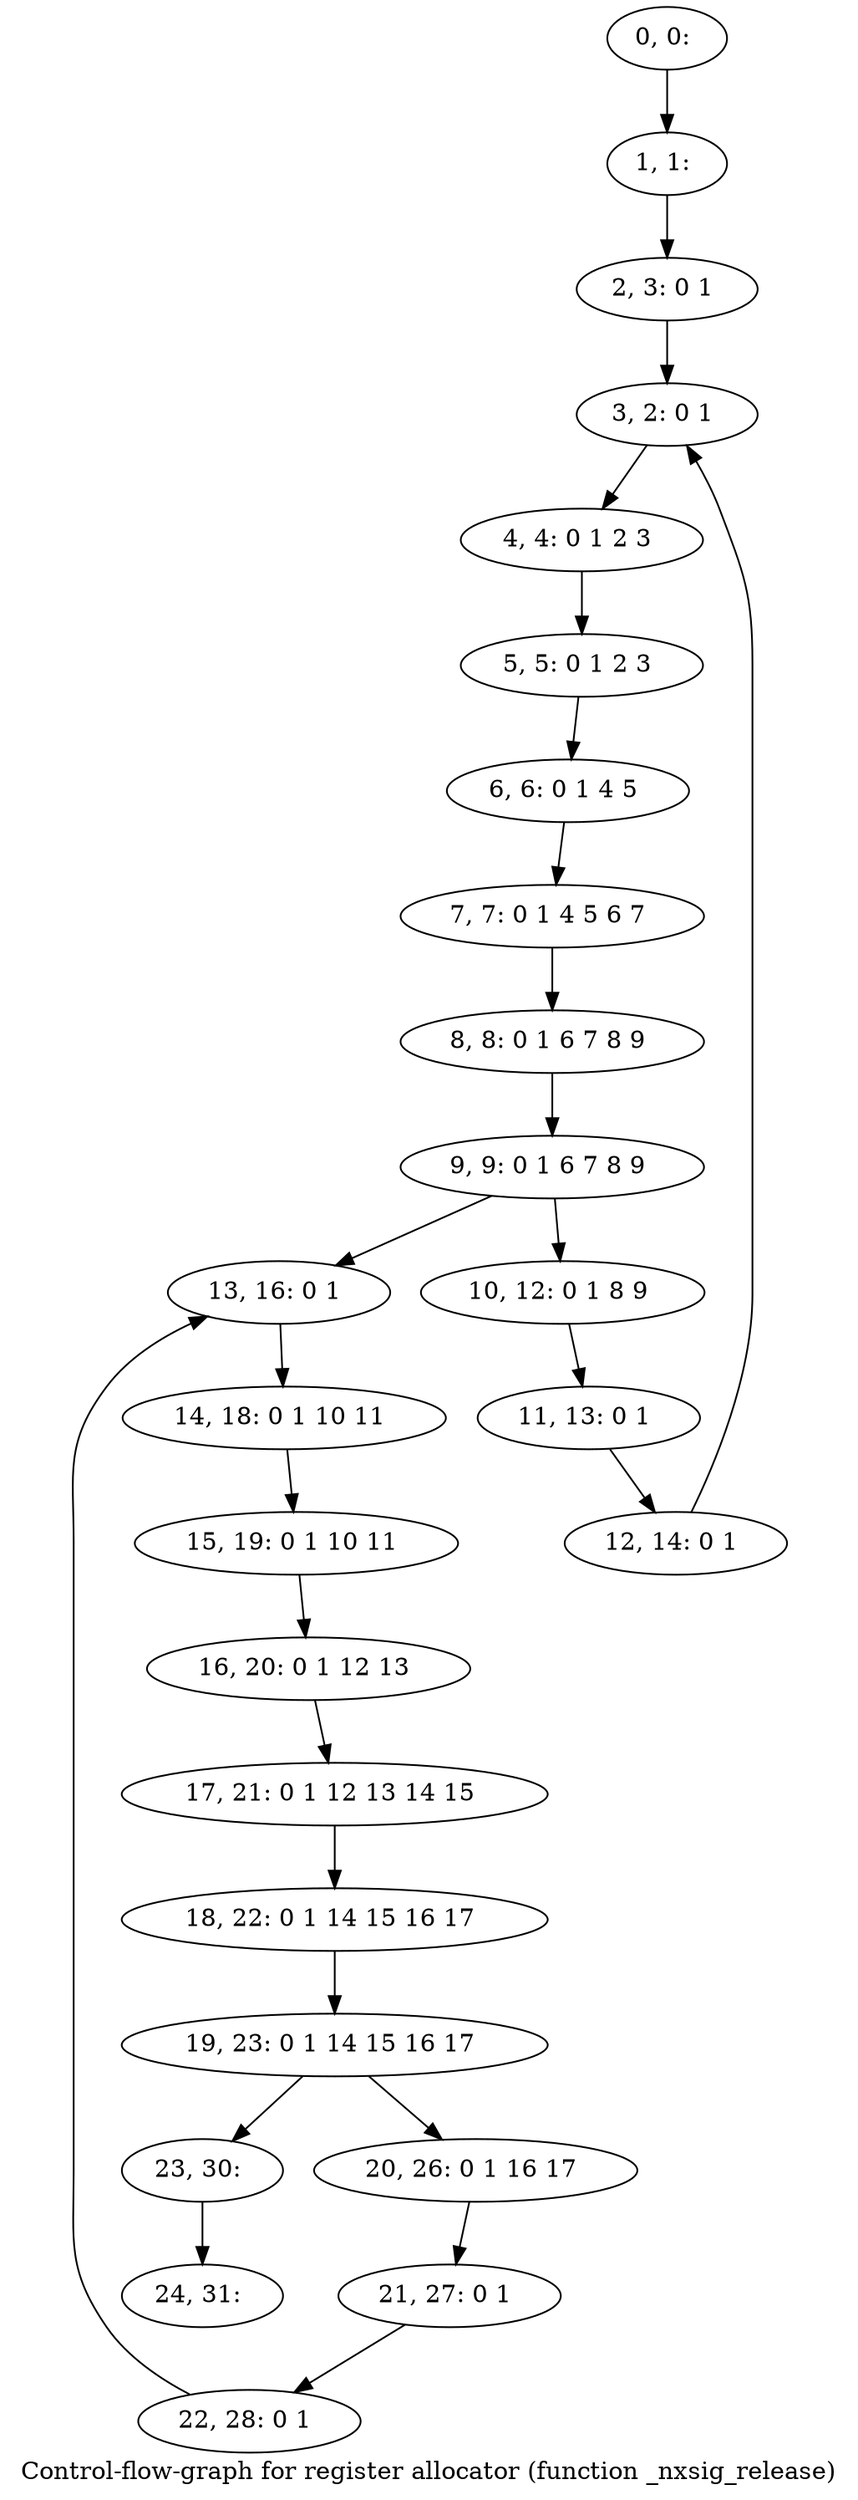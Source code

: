 digraph G {
graph [label="Control-flow-graph for register allocator (function _nxsig_release)"]
0[label="0, 0: "];
1[label="1, 1: "];
2[label="2, 3: 0 1 "];
3[label="3, 2: 0 1 "];
4[label="4, 4: 0 1 2 3 "];
5[label="5, 5: 0 1 2 3 "];
6[label="6, 6: 0 1 4 5 "];
7[label="7, 7: 0 1 4 5 6 7 "];
8[label="8, 8: 0 1 6 7 8 9 "];
9[label="9, 9: 0 1 6 7 8 9 "];
10[label="10, 12: 0 1 8 9 "];
11[label="11, 13: 0 1 "];
12[label="12, 14: 0 1 "];
13[label="13, 16: 0 1 "];
14[label="14, 18: 0 1 10 11 "];
15[label="15, 19: 0 1 10 11 "];
16[label="16, 20: 0 1 12 13 "];
17[label="17, 21: 0 1 12 13 14 15 "];
18[label="18, 22: 0 1 14 15 16 17 "];
19[label="19, 23: 0 1 14 15 16 17 "];
20[label="20, 26: 0 1 16 17 "];
21[label="21, 27: 0 1 "];
22[label="22, 28: 0 1 "];
23[label="23, 30: "];
24[label="24, 31: "];
0->1 ;
1->2 ;
2->3 ;
3->4 ;
4->5 ;
5->6 ;
6->7 ;
7->8 ;
8->9 ;
9->10 ;
9->13 ;
10->11 ;
11->12 ;
12->3 ;
13->14 ;
14->15 ;
15->16 ;
16->17 ;
17->18 ;
18->19 ;
19->20 ;
19->23 ;
20->21 ;
21->22 ;
22->13 ;
23->24 ;
}
